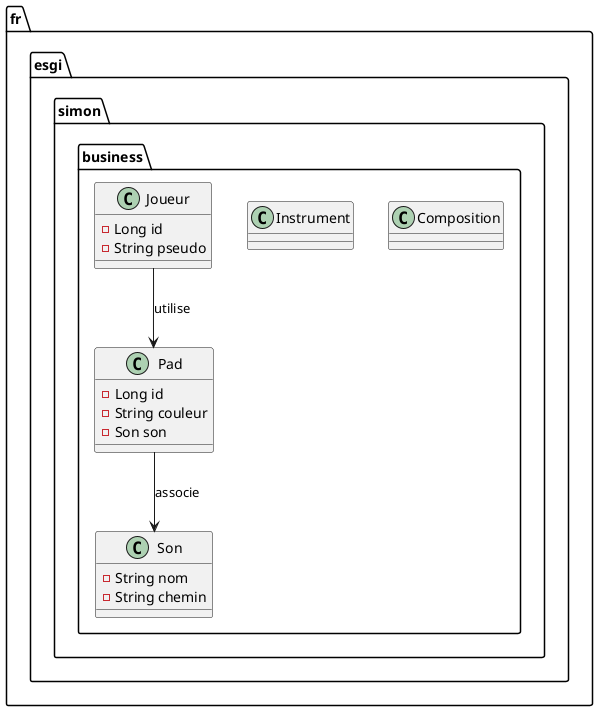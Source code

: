 
    @startuml
    package "fr.esgi.simon.business" {
        class Composition
        class Instrument
        class Joueur {
            - Long id
            - String pseudo
        }
        class Pad {
            - Long id
            - String couleur
            - Son son
        }
        class Son {
            - String nom
            - String chemin
        }
        
        Joueur --> Pad : "utilise"
        Pad --> Son : "associe"
    }
    @enduml
    